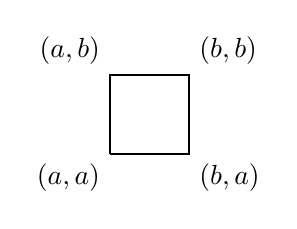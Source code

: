 \begin{tikzpicture}
  \draw[thick]
  (0,0) node [anchor = north east] {$(a,a)$}
  --
  (1,0) node [anchor = north west] {$(b,a)$}
  --
  (1,1) node [anchor = south west] {$(b,b)$}
  --
  (0,1) node [anchor = south east] {$(a,b)$}
  --
  (0,0);
\end{tikzpicture}